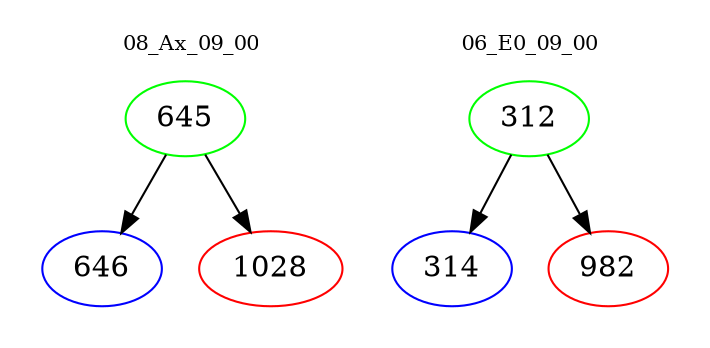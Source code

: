 digraph{
subgraph cluster_0 {
color = white
label = "08_Ax_09_00";
fontsize=10;
T0_645 [label="645", color="green"]
T0_645 -> T0_646 [color="black"]
T0_646 [label="646", color="blue"]
T0_645 -> T0_1028 [color="black"]
T0_1028 [label="1028", color="red"]
}
subgraph cluster_1 {
color = white
label = "06_E0_09_00";
fontsize=10;
T1_312 [label="312", color="green"]
T1_312 -> T1_314 [color="black"]
T1_314 [label="314", color="blue"]
T1_312 -> T1_982 [color="black"]
T1_982 [label="982", color="red"]
}
}
